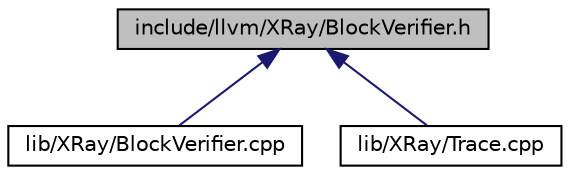 digraph "include/llvm/XRay/BlockVerifier.h"
{
 // LATEX_PDF_SIZE
  bgcolor="transparent";
  edge [fontname="Helvetica",fontsize="10",labelfontname="Helvetica",labelfontsize="10"];
  node [fontname="Helvetica",fontsize="10",shape=record];
  Node1 [label="include/llvm/XRay/BlockVerifier.h",height=0.2,width=0.4,color="black", fillcolor="grey75", style="filled", fontcolor="black",tooltip=" "];
  Node1 -> Node2 [dir="back",color="midnightblue",fontsize="10",style="solid",fontname="Helvetica"];
  Node2 [label="lib/XRay/BlockVerifier.cpp",height=0.2,width=0.4,color="black",URL="$BlockVerifier_8cpp.html",tooltip=" "];
  Node1 -> Node3 [dir="back",color="midnightblue",fontsize="10",style="solid",fontname="Helvetica"];
  Node3 [label="lib/XRay/Trace.cpp",height=0.2,width=0.4,color="black",URL="$XRay_2Trace_8cpp.html",tooltip=" "];
}
